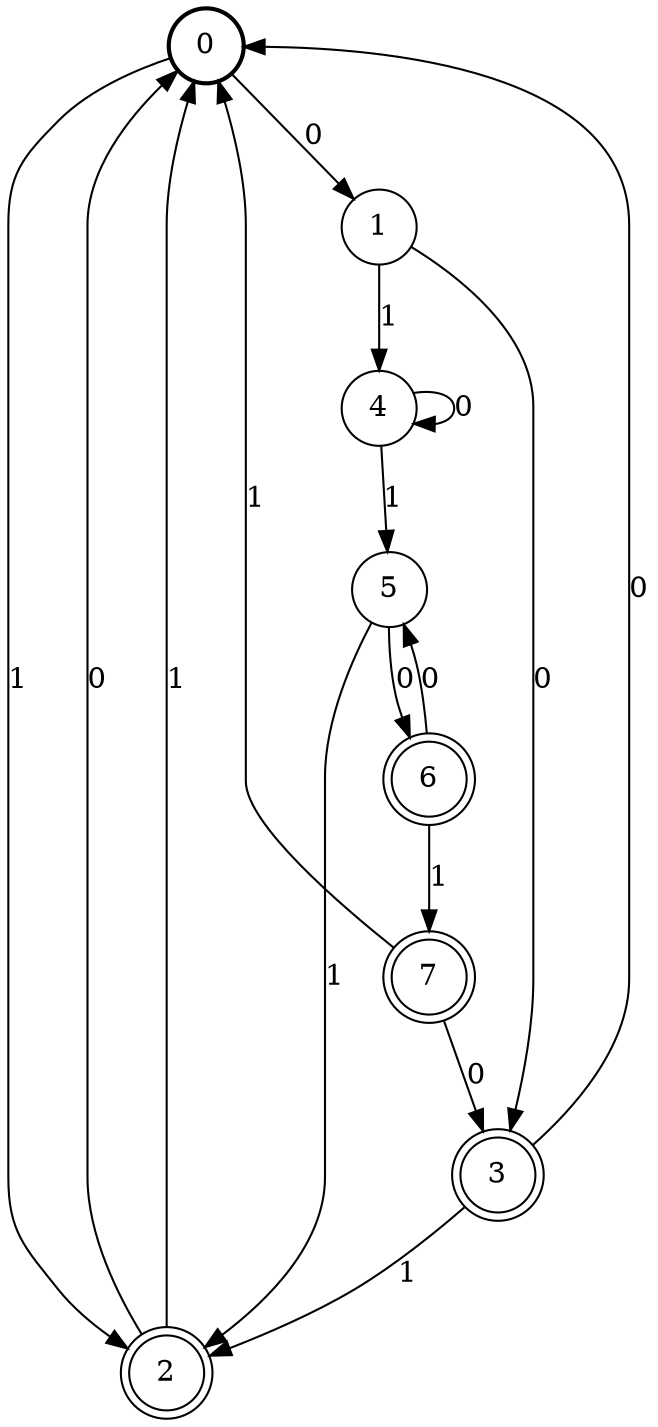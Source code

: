 digraph Automat {
    node [shape = circle];
    0 [style = "bold"];
    0 -> 1 [label = "0"];
    0 -> 2 [label = "1"];
    1 -> 3 [label = "0"];
    1 -> 4 [label = "1"];
    2 [peripheries=2]
    2 -> 0 [label = "0"];
    2 -> 0 [label = "1"];
    3 [peripheries=2]
    3 -> 0 [label = "0"];
    3 -> 2 [label = "1"];
    4 -> 4 [label = "0"];
    4 -> 5 [label = "1"];
    5 -> 6 [label = "0"];
    5 -> 2 [label = "1"];
    6 [peripheries=2]
    6 -> 5 [label = "0"];
    6 -> 7 [label = "1"];
    7 [peripheries=2]
    7 -> 3 [label = "0"];
    7 -> 0 [label = "1"];
}
